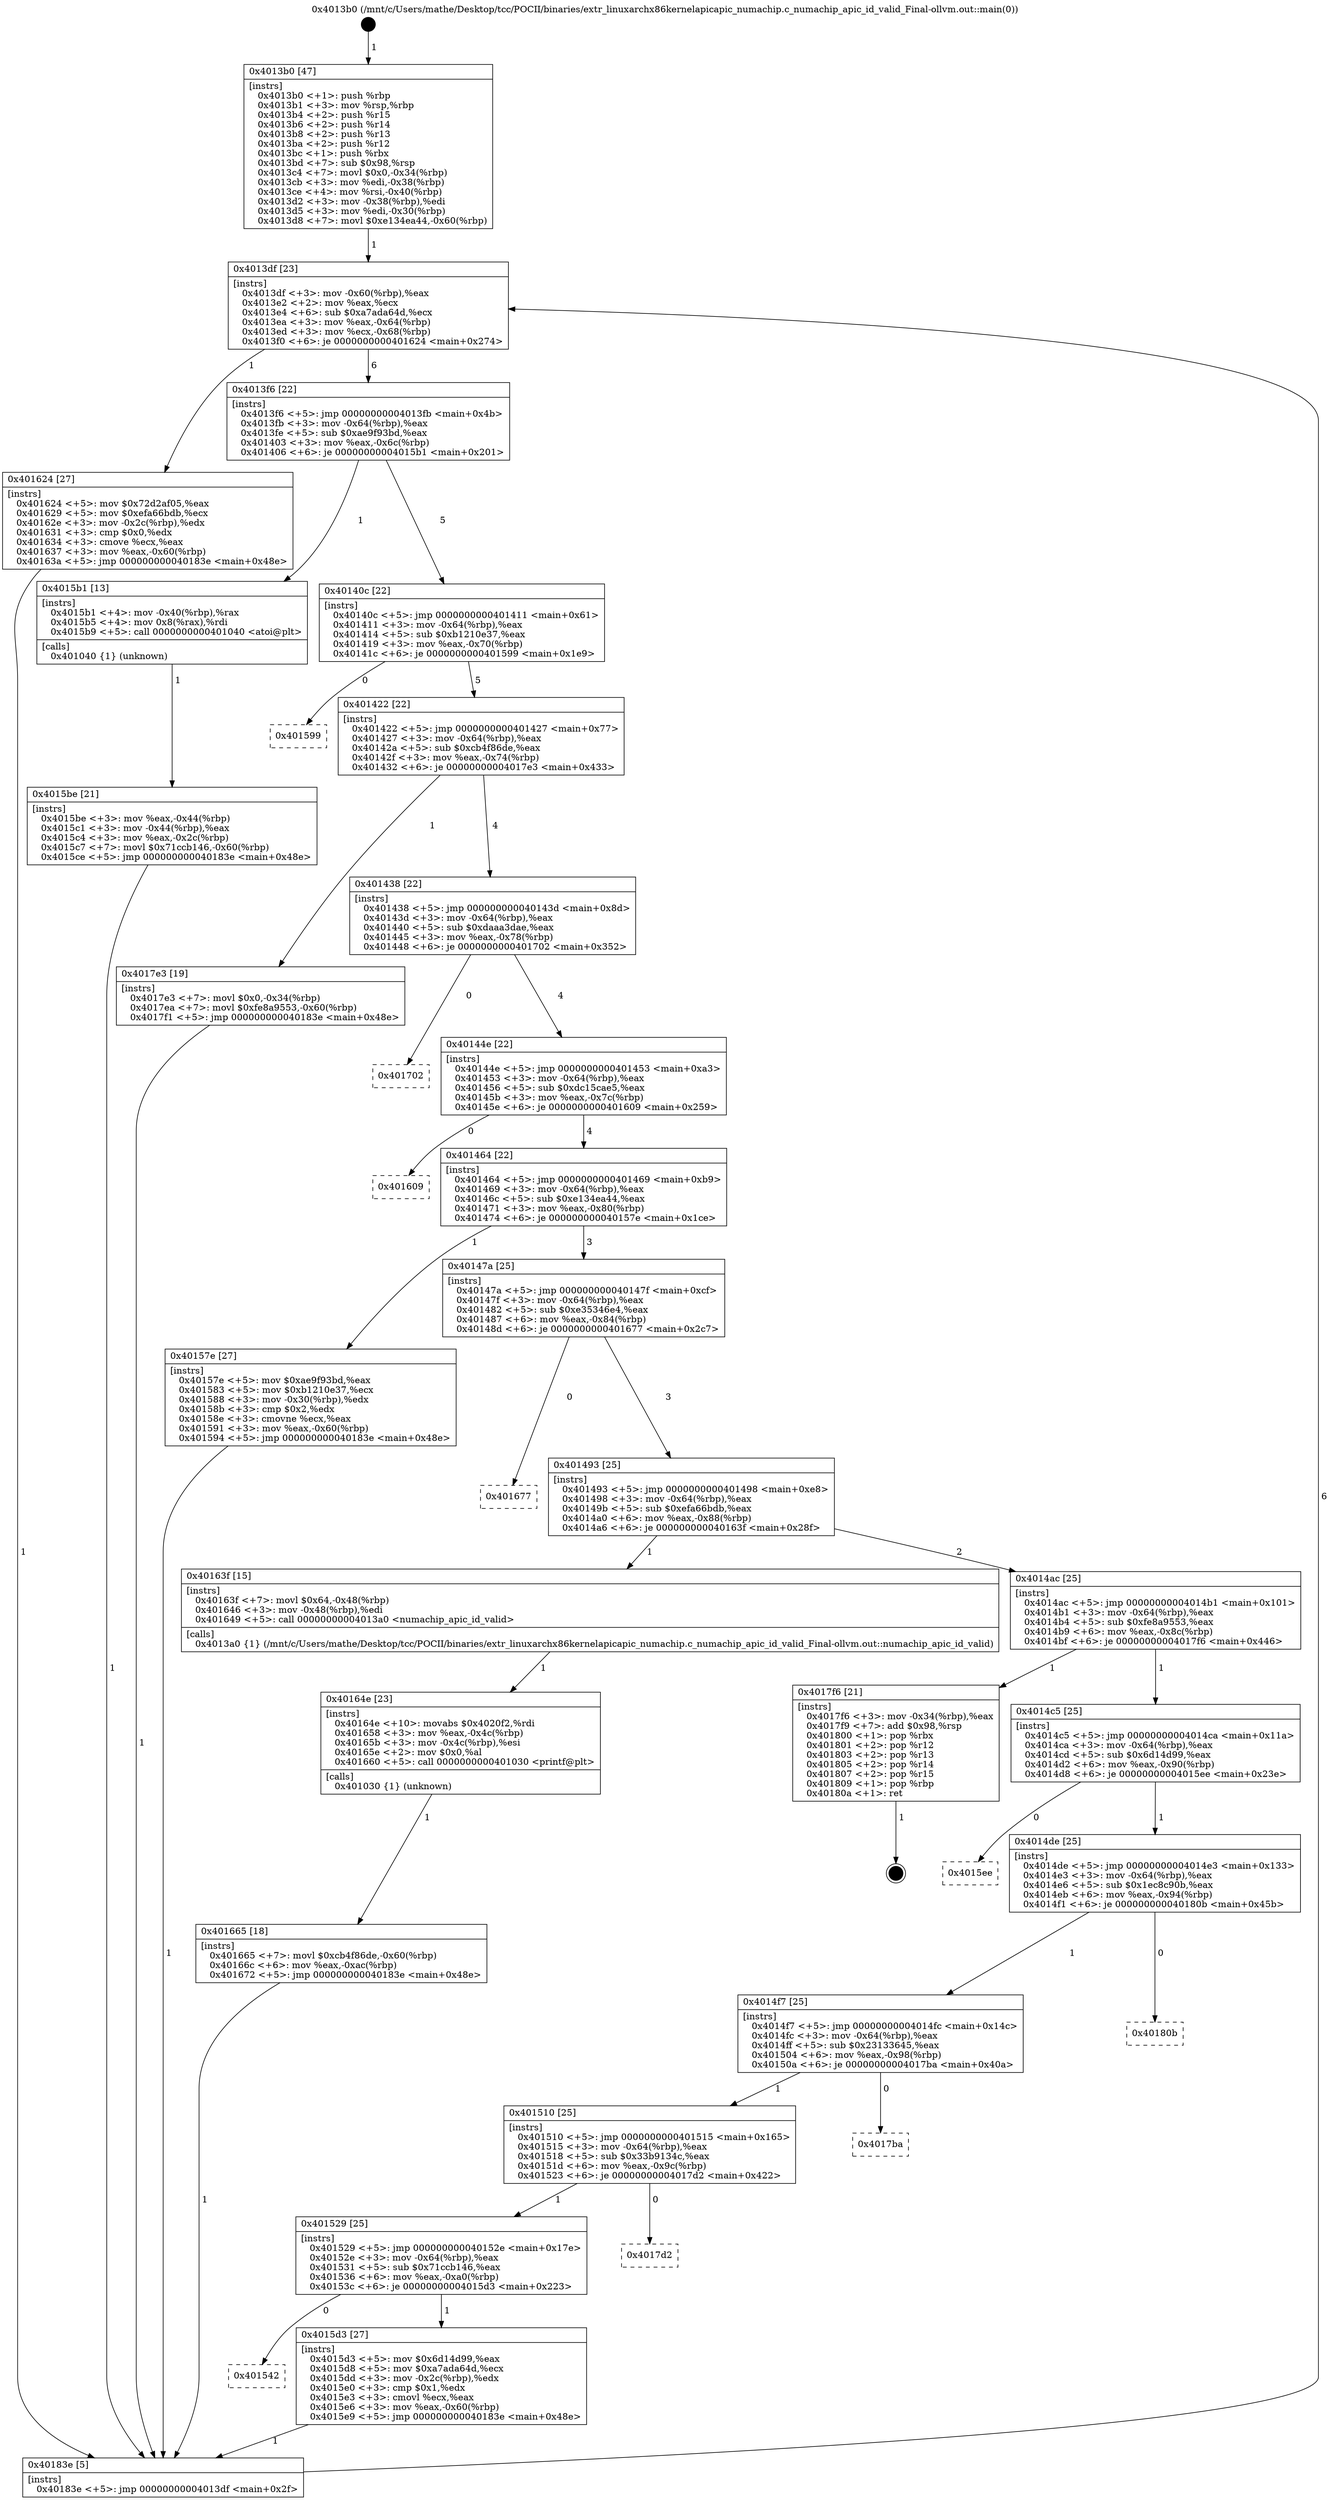 digraph "0x4013b0" {
  label = "0x4013b0 (/mnt/c/Users/mathe/Desktop/tcc/POCII/binaries/extr_linuxarchx86kernelapicapic_numachip.c_numachip_apic_id_valid_Final-ollvm.out::main(0))"
  labelloc = "t"
  node[shape=record]

  Entry [label="",width=0.3,height=0.3,shape=circle,fillcolor=black,style=filled]
  "0x4013df" [label="{
     0x4013df [23]\l
     | [instrs]\l
     &nbsp;&nbsp;0x4013df \<+3\>: mov -0x60(%rbp),%eax\l
     &nbsp;&nbsp;0x4013e2 \<+2\>: mov %eax,%ecx\l
     &nbsp;&nbsp;0x4013e4 \<+6\>: sub $0xa7ada64d,%ecx\l
     &nbsp;&nbsp;0x4013ea \<+3\>: mov %eax,-0x64(%rbp)\l
     &nbsp;&nbsp;0x4013ed \<+3\>: mov %ecx,-0x68(%rbp)\l
     &nbsp;&nbsp;0x4013f0 \<+6\>: je 0000000000401624 \<main+0x274\>\l
  }"]
  "0x401624" [label="{
     0x401624 [27]\l
     | [instrs]\l
     &nbsp;&nbsp;0x401624 \<+5\>: mov $0x72d2af05,%eax\l
     &nbsp;&nbsp;0x401629 \<+5\>: mov $0xefa66bdb,%ecx\l
     &nbsp;&nbsp;0x40162e \<+3\>: mov -0x2c(%rbp),%edx\l
     &nbsp;&nbsp;0x401631 \<+3\>: cmp $0x0,%edx\l
     &nbsp;&nbsp;0x401634 \<+3\>: cmove %ecx,%eax\l
     &nbsp;&nbsp;0x401637 \<+3\>: mov %eax,-0x60(%rbp)\l
     &nbsp;&nbsp;0x40163a \<+5\>: jmp 000000000040183e \<main+0x48e\>\l
  }"]
  "0x4013f6" [label="{
     0x4013f6 [22]\l
     | [instrs]\l
     &nbsp;&nbsp;0x4013f6 \<+5\>: jmp 00000000004013fb \<main+0x4b\>\l
     &nbsp;&nbsp;0x4013fb \<+3\>: mov -0x64(%rbp),%eax\l
     &nbsp;&nbsp;0x4013fe \<+5\>: sub $0xae9f93bd,%eax\l
     &nbsp;&nbsp;0x401403 \<+3\>: mov %eax,-0x6c(%rbp)\l
     &nbsp;&nbsp;0x401406 \<+6\>: je 00000000004015b1 \<main+0x201\>\l
  }"]
  Exit [label="",width=0.3,height=0.3,shape=circle,fillcolor=black,style=filled,peripheries=2]
  "0x4015b1" [label="{
     0x4015b1 [13]\l
     | [instrs]\l
     &nbsp;&nbsp;0x4015b1 \<+4\>: mov -0x40(%rbp),%rax\l
     &nbsp;&nbsp;0x4015b5 \<+4\>: mov 0x8(%rax),%rdi\l
     &nbsp;&nbsp;0x4015b9 \<+5\>: call 0000000000401040 \<atoi@plt\>\l
     | [calls]\l
     &nbsp;&nbsp;0x401040 \{1\} (unknown)\l
  }"]
  "0x40140c" [label="{
     0x40140c [22]\l
     | [instrs]\l
     &nbsp;&nbsp;0x40140c \<+5\>: jmp 0000000000401411 \<main+0x61\>\l
     &nbsp;&nbsp;0x401411 \<+3\>: mov -0x64(%rbp),%eax\l
     &nbsp;&nbsp;0x401414 \<+5\>: sub $0xb1210e37,%eax\l
     &nbsp;&nbsp;0x401419 \<+3\>: mov %eax,-0x70(%rbp)\l
     &nbsp;&nbsp;0x40141c \<+6\>: je 0000000000401599 \<main+0x1e9\>\l
  }"]
  "0x401665" [label="{
     0x401665 [18]\l
     | [instrs]\l
     &nbsp;&nbsp;0x401665 \<+7\>: movl $0xcb4f86de,-0x60(%rbp)\l
     &nbsp;&nbsp;0x40166c \<+6\>: mov %eax,-0xac(%rbp)\l
     &nbsp;&nbsp;0x401672 \<+5\>: jmp 000000000040183e \<main+0x48e\>\l
  }"]
  "0x401599" [label="{
     0x401599\l
  }", style=dashed]
  "0x401422" [label="{
     0x401422 [22]\l
     | [instrs]\l
     &nbsp;&nbsp;0x401422 \<+5\>: jmp 0000000000401427 \<main+0x77\>\l
     &nbsp;&nbsp;0x401427 \<+3\>: mov -0x64(%rbp),%eax\l
     &nbsp;&nbsp;0x40142a \<+5\>: sub $0xcb4f86de,%eax\l
     &nbsp;&nbsp;0x40142f \<+3\>: mov %eax,-0x74(%rbp)\l
     &nbsp;&nbsp;0x401432 \<+6\>: je 00000000004017e3 \<main+0x433\>\l
  }"]
  "0x40164e" [label="{
     0x40164e [23]\l
     | [instrs]\l
     &nbsp;&nbsp;0x40164e \<+10\>: movabs $0x4020f2,%rdi\l
     &nbsp;&nbsp;0x401658 \<+3\>: mov %eax,-0x4c(%rbp)\l
     &nbsp;&nbsp;0x40165b \<+3\>: mov -0x4c(%rbp),%esi\l
     &nbsp;&nbsp;0x40165e \<+2\>: mov $0x0,%al\l
     &nbsp;&nbsp;0x401660 \<+5\>: call 0000000000401030 \<printf@plt\>\l
     | [calls]\l
     &nbsp;&nbsp;0x401030 \{1\} (unknown)\l
  }"]
  "0x4017e3" [label="{
     0x4017e3 [19]\l
     | [instrs]\l
     &nbsp;&nbsp;0x4017e3 \<+7\>: movl $0x0,-0x34(%rbp)\l
     &nbsp;&nbsp;0x4017ea \<+7\>: movl $0xfe8a9553,-0x60(%rbp)\l
     &nbsp;&nbsp;0x4017f1 \<+5\>: jmp 000000000040183e \<main+0x48e\>\l
  }"]
  "0x401438" [label="{
     0x401438 [22]\l
     | [instrs]\l
     &nbsp;&nbsp;0x401438 \<+5\>: jmp 000000000040143d \<main+0x8d\>\l
     &nbsp;&nbsp;0x40143d \<+3\>: mov -0x64(%rbp),%eax\l
     &nbsp;&nbsp;0x401440 \<+5\>: sub $0xdaaa3dae,%eax\l
     &nbsp;&nbsp;0x401445 \<+3\>: mov %eax,-0x78(%rbp)\l
     &nbsp;&nbsp;0x401448 \<+6\>: je 0000000000401702 \<main+0x352\>\l
  }"]
  "0x401542" [label="{
     0x401542\l
  }", style=dashed]
  "0x401702" [label="{
     0x401702\l
  }", style=dashed]
  "0x40144e" [label="{
     0x40144e [22]\l
     | [instrs]\l
     &nbsp;&nbsp;0x40144e \<+5\>: jmp 0000000000401453 \<main+0xa3\>\l
     &nbsp;&nbsp;0x401453 \<+3\>: mov -0x64(%rbp),%eax\l
     &nbsp;&nbsp;0x401456 \<+5\>: sub $0xdc15cae5,%eax\l
     &nbsp;&nbsp;0x40145b \<+3\>: mov %eax,-0x7c(%rbp)\l
     &nbsp;&nbsp;0x40145e \<+6\>: je 0000000000401609 \<main+0x259\>\l
  }"]
  "0x4015d3" [label="{
     0x4015d3 [27]\l
     | [instrs]\l
     &nbsp;&nbsp;0x4015d3 \<+5\>: mov $0x6d14d99,%eax\l
     &nbsp;&nbsp;0x4015d8 \<+5\>: mov $0xa7ada64d,%ecx\l
     &nbsp;&nbsp;0x4015dd \<+3\>: mov -0x2c(%rbp),%edx\l
     &nbsp;&nbsp;0x4015e0 \<+3\>: cmp $0x1,%edx\l
     &nbsp;&nbsp;0x4015e3 \<+3\>: cmovl %ecx,%eax\l
     &nbsp;&nbsp;0x4015e6 \<+3\>: mov %eax,-0x60(%rbp)\l
     &nbsp;&nbsp;0x4015e9 \<+5\>: jmp 000000000040183e \<main+0x48e\>\l
  }"]
  "0x401609" [label="{
     0x401609\l
  }", style=dashed]
  "0x401464" [label="{
     0x401464 [22]\l
     | [instrs]\l
     &nbsp;&nbsp;0x401464 \<+5\>: jmp 0000000000401469 \<main+0xb9\>\l
     &nbsp;&nbsp;0x401469 \<+3\>: mov -0x64(%rbp),%eax\l
     &nbsp;&nbsp;0x40146c \<+5\>: sub $0xe134ea44,%eax\l
     &nbsp;&nbsp;0x401471 \<+3\>: mov %eax,-0x80(%rbp)\l
     &nbsp;&nbsp;0x401474 \<+6\>: je 000000000040157e \<main+0x1ce\>\l
  }"]
  "0x401529" [label="{
     0x401529 [25]\l
     | [instrs]\l
     &nbsp;&nbsp;0x401529 \<+5\>: jmp 000000000040152e \<main+0x17e\>\l
     &nbsp;&nbsp;0x40152e \<+3\>: mov -0x64(%rbp),%eax\l
     &nbsp;&nbsp;0x401531 \<+5\>: sub $0x71ccb146,%eax\l
     &nbsp;&nbsp;0x401536 \<+6\>: mov %eax,-0xa0(%rbp)\l
     &nbsp;&nbsp;0x40153c \<+6\>: je 00000000004015d3 \<main+0x223\>\l
  }"]
  "0x40157e" [label="{
     0x40157e [27]\l
     | [instrs]\l
     &nbsp;&nbsp;0x40157e \<+5\>: mov $0xae9f93bd,%eax\l
     &nbsp;&nbsp;0x401583 \<+5\>: mov $0xb1210e37,%ecx\l
     &nbsp;&nbsp;0x401588 \<+3\>: mov -0x30(%rbp),%edx\l
     &nbsp;&nbsp;0x40158b \<+3\>: cmp $0x2,%edx\l
     &nbsp;&nbsp;0x40158e \<+3\>: cmovne %ecx,%eax\l
     &nbsp;&nbsp;0x401591 \<+3\>: mov %eax,-0x60(%rbp)\l
     &nbsp;&nbsp;0x401594 \<+5\>: jmp 000000000040183e \<main+0x48e\>\l
  }"]
  "0x40147a" [label="{
     0x40147a [25]\l
     | [instrs]\l
     &nbsp;&nbsp;0x40147a \<+5\>: jmp 000000000040147f \<main+0xcf\>\l
     &nbsp;&nbsp;0x40147f \<+3\>: mov -0x64(%rbp),%eax\l
     &nbsp;&nbsp;0x401482 \<+5\>: sub $0xe35346e4,%eax\l
     &nbsp;&nbsp;0x401487 \<+6\>: mov %eax,-0x84(%rbp)\l
     &nbsp;&nbsp;0x40148d \<+6\>: je 0000000000401677 \<main+0x2c7\>\l
  }"]
  "0x40183e" [label="{
     0x40183e [5]\l
     | [instrs]\l
     &nbsp;&nbsp;0x40183e \<+5\>: jmp 00000000004013df \<main+0x2f\>\l
  }"]
  "0x4013b0" [label="{
     0x4013b0 [47]\l
     | [instrs]\l
     &nbsp;&nbsp;0x4013b0 \<+1\>: push %rbp\l
     &nbsp;&nbsp;0x4013b1 \<+3\>: mov %rsp,%rbp\l
     &nbsp;&nbsp;0x4013b4 \<+2\>: push %r15\l
     &nbsp;&nbsp;0x4013b6 \<+2\>: push %r14\l
     &nbsp;&nbsp;0x4013b8 \<+2\>: push %r13\l
     &nbsp;&nbsp;0x4013ba \<+2\>: push %r12\l
     &nbsp;&nbsp;0x4013bc \<+1\>: push %rbx\l
     &nbsp;&nbsp;0x4013bd \<+7\>: sub $0x98,%rsp\l
     &nbsp;&nbsp;0x4013c4 \<+7\>: movl $0x0,-0x34(%rbp)\l
     &nbsp;&nbsp;0x4013cb \<+3\>: mov %edi,-0x38(%rbp)\l
     &nbsp;&nbsp;0x4013ce \<+4\>: mov %rsi,-0x40(%rbp)\l
     &nbsp;&nbsp;0x4013d2 \<+3\>: mov -0x38(%rbp),%edi\l
     &nbsp;&nbsp;0x4013d5 \<+3\>: mov %edi,-0x30(%rbp)\l
     &nbsp;&nbsp;0x4013d8 \<+7\>: movl $0xe134ea44,-0x60(%rbp)\l
  }"]
  "0x4015be" [label="{
     0x4015be [21]\l
     | [instrs]\l
     &nbsp;&nbsp;0x4015be \<+3\>: mov %eax,-0x44(%rbp)\l
     &nbsp;&nbsp;0x4015c1 \<+3\>: mov -0x44(%rbp),%eax\l
     &nbsp;&nbsp;0x4015c4 \<+3\>: mov %eax,-0x2c(%rbp)\l
     &nbsp;&nbsp;0x4015c7 \<+7\>: movl $0x71ccb146,-0x60(%rbp)\l
     &nbsp;&nbsp;0x4015ce \<+5\>: jmp 000000000040183e \<main+0x48e\>\l
  }"]
  "0x4017d2" [label="{
     0x4017d2\l
  }", style=dashed]
  "0x401677" [label="{
     0x401677\l
  }", style=dashed]
  "0x401493" [label="{
     0x401493 [25]\l
     | [instrs]\l
     &nbsp;&nbsp;0x401493 \<+5\>: jmp 0000000000401498 \<main+0xe8\>\l
     &nbsp;&nbsp;0x401498 \<+3\>: mov -0x64(%rbp),%eax\l
     &nbsp;&nbsp;0x40149b \<+5\>: sub $0xefa66bdb,%eax\l
     &nbsp;&nbsp;0x4014a0 \<+6\>: mov %eax,-0x88(%rbp)\l
     &nbsp;&nbsp;0x4014a6 \<+6\>: je 000000000040163f \<main+0x28f\>\l
  }"]
  "0x401510" [label="{
     0x401510 [25]\l
     | [instrs]\l
     &nbsp;&nbsp;0x401510 \<+5\>: jmp 0000000000401515 \<main+0x165\>\l
     &nbsp;&nbsp;0x401515 \<+3\>: mov -0x64(%rbp),%eax\l
     &nbsp;&nbsp;0x401518 \<+5\>: sub $0x33b9134c,%eax\l
     &nbsp;&nbsp;0x40151d \<+6\>: mov %eax,-0x9c(%rbp)\l
     &nbsp;&nbsp;0x401523 \<+6\>: je 00000000004017d2 \<main+0x422\>\l
  }"]
  "0x40163f" [label="{
     0x40163f [15]\l
     | [instrs]\l
     &nbsp;&nbsp;0x40163f \<+7\>: movl $0x64,-0x48(%rbp)\l
     &nbsp;&nbsp;0x401646 \<+3\>: mov -0x48(%rbp),%edi\l
     &nbsp;&nbsp;0x401649 \<+5\>: call 00000000004013a0 \<numachip_apic_id_valid\>\l
     | [calls]\l
     &nbsp;&nbsp;0x4013a0 \{1\} (/mnt/c/Users/mathe/Desktop/tcc/POCII/binaries/extr_linuxarchx86kernelapicapic_numachip.c_numachip_apic_id_valid_Final-ollvm.out::numachip_apic_id_valid)\l
  }"]
  "0x4014ac" [label="{
     0x4014ac [25]\l
     | [instrs]\l
     &nbsp;&nbsp;0x4014ac \<+5\>: jmp 00000000004014b1 \<main+0x101\>\l
     &nbsp;&nbsp;0x4014b1 \<+3\>: mov -0x64(%rbp),%eax\l
     &nbsp;&nbsp;0x4014b4 \<+5\>: sub $0xfe8a9553,%eax\l
     &nbsp;&nbsp;0x4014b9 \<+6\>: mov %eax,-0x8c(%rbp)\l
     &nbsp;&nbsp;0x4014bf \<+6\>: je 00000000004017f6 \<main+0x446\>\l
  }"]
  "0x4017ba" [label="{
     0x4017ba\l
  }", style=dashed]
  "0x4017f6" [label="{
     0x4017f6 [21]\l
     | [instrs]\l
     &nbsp;&nbsp;0x4017f6 \<+3\>: mov -0x34(%rbp),%eax\l
     &nbsp;&nbsp;0x4017f9 \<+7\>: add $0x98,%rsp\l
     &nbsp;&nbsp;0x401800 \<+1\>: pop %rbx\l
     &nbsp;&nbsp;0x401801 \<+2\>: pop %r12\l
     &nbsp;&nbsp;0x401803 \<+2\>: pop %r13\l
     &nbsp;&nbsp;0x401805 \<+2\>: pop %r14\l
     &nbsp;&nbsp;0x401807 \<+2\>: pop %r15\l
     &nbsp;&nbsp;0x401809 \<+1\>: pop %rbp\l
     &nbsp;&nbsp;0x40180a \<+1\>: ret\l
  }"]
  "0x4014c5" [label="{
     0x4014c5 [25]\l
     | [instrs]\l
     &nbsp;&nbsp;0x4014c5 \<+5\>: jmp 00000000004014ca \<main+0x11a\>\l
     &nbsp;&nbsp;0x4014ca \<+3\>: mov -0x64(%rbp),%eax\l
     &nbsp;&nbsp;0x4014cd \<+5\>: sub $0x6d14d99,%eax\l
     &nbsp;&nbsp;0x4014d2 \<+6\>: mov %eax,-0x90(%rbp)\l
     &nbsp;&nbsp;0x4014d8 \<+6\>: je 00000000004015ee \<main+0x23e\>\l
  }"]
  "0x4014f7" [label="{
     0x4014f7 [25]\l
     | [instrs]\l
     &nbsp;&nbsp;0x4014f7 \<+5\>: jmp 00000000004014fc \<main+0x14c\>\l
     &nbsp;&nbsp;0x4014fc \<+3\>: mov -0x64(%rbp),%eax\l
     &nbsp;&nbsp;0x4014ff \<+5\>: sub $0x23133645,%eax\l
     &nbsp;&nbsp;0x401504 \<+6\>: mov %eax,-0x98(%rbp)\l
     &nbsp;&nbsp;0x40150a \<+6\>: je 00000000004017ba \<main+0x40a\>\l
  }"]
  "0x4015ee" [label="{
     0x4015ee\l
  }", style=dashed]
  "0x4014de" [label="{
     0x4014de [25]\l
     | [instrs]\l
     &nbsp;&nbsp;0x4014de \<+5\>: jmp 00000000004014e3 \<main+0x133\>\l
     &nbsp;&nbsp;0x4014e3 \<+3\>: mov -0x64(%rbp),%eax\l
     &nbsp;&nbsp;0x4014e6 \<+5\>: sub $0x1ec8c90b,%eax\l
     &nbsp;&nbsp;0x4014eb \<+6\>: mov %eax,-0x94(%rbp)\l
     &nbsp;&nbsp;0x4014f1 \<+6\>: je 000000000040180b \<main+0x45b\>\l
  }"]
  "0x40180b" [label="{
     0x40180b\l
  }", style=dashed]
  Entry -> "0x4013b0" [label=" 1"]
  "0x4013df" -> "0x401624" [label=" 1"]
  "0x4013df" -> "0x4013f6" [label=" 6"]
  "0x4017f6" -> Exit [label=" 1"]
  "0x4013f6" -> "0x4015b1" [label=" 1"]
  "0x4013f6" -> "0x40140c" [label=" 5"]
  "0x4017e3" -> "0x40183e" [label=" 1"]
  "0x40140c" -> "0x401599" [label=" 0"]
  "0x40140c" -> "0x401422" [label=" 5"]
  "0x401665" -> "0x40183e" [label=" 1"]
  "0x401422" -> "0x4017e3" [label=" 1"]
  "0x401422" -> "0x401438" [label=" 4"]
  "0x40164e" -> "0x401665" [label=" 1"]
  "0x401438" -> "0x401702" [label=" 0"]
  "0x401438" -> "0x40144e" [label=" 4"]
  "0x40163f" -> "0x40164e" [label=" 1"]
  "0x40144e" -> "0x401609" [label=" 0"]
  "0x40144e" -> "0x401464" [label=" 4"]
  "0x401624" -> "0x40183e" [label=" 1"]
  "0x401464" -> "0x40157e" [label=" 1"]
  "0x401464" -> "0x40147a" [label=" 3"]
  "0x40157e" -> "0x40183e" [label=" 1"]
  "0x4013b0" -> "0x4013df" [label=" 1"]
  "0x40183e" -> "0x4013df" [label=" 6"]
  "0x4015b1" -> "0x4015be" [label=" 1"]
  "0x4015be" -> "0x40183e" [label=" 1"]
  "0x401529" -> "0x401542" [label=" 0"]
  "0x40147a" -> "0x401677" [label=" 0"]
  "0x40147a" -> "0x401493" [label=" 3"]
  "0x401529" -> "0x4015d3" [label=" 1"]
  "0x401493" -> "0x40163f" [label=" 1"]
  "0x401493" -> "0x4014ac" [label=" 2"]
  "0x401510" -> "0x401529" [label=" 1"]
  "0x4014ac" -> "0x4017f6" [label=" 1"]
  "0x4014ac" -> "0x4014c5" [label=" 1"]
  "0x401510" -> "0x4017d2" [label=" 0"]
  "0x4014c5" -> "0x4015ee" [label=" 0"]
  "0x4014c5" -> "0x4014de" [label=" 1"]
  "0x4014f7" -> "0x401510" [label=" 1"]
  "0x4014de" -> "0x40180b" [label=" 0"]
  "0x4014de" -> "0x4014f7" [label=" 1"]
  "0x4015d3" -> "0x40183e" [label=" 1"]
  "0x4014f7" -> "0x4017ba" [label=" 0"]
}
